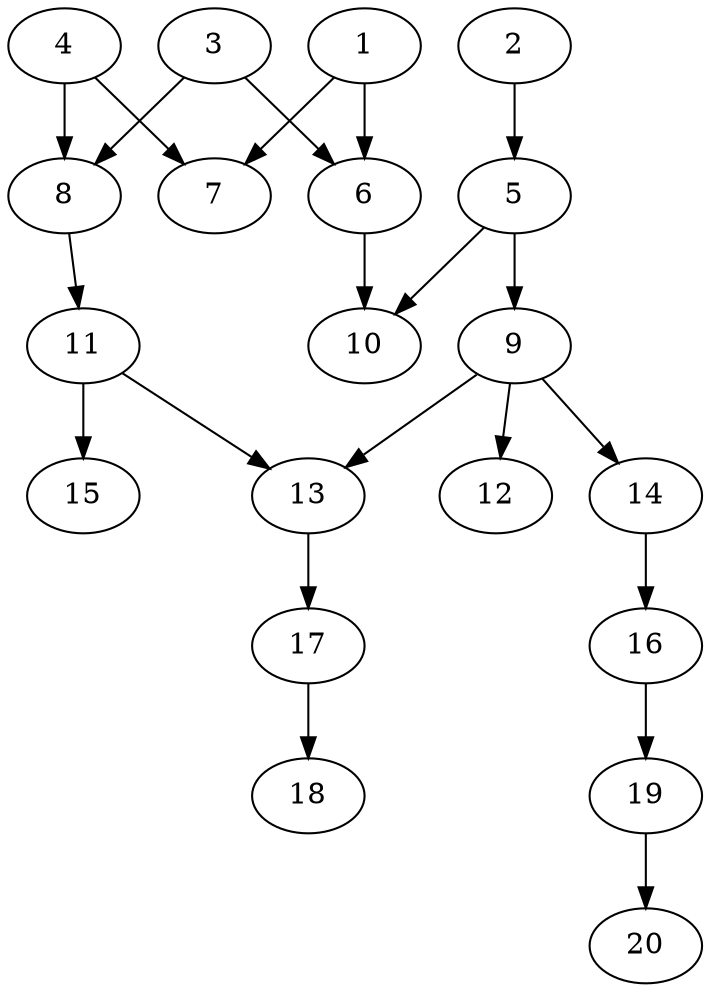 // DAG automatically generated by daggen at Sat Jul 27 15:37:47 2019
// ./daggen --dot -n 20 --ccr 0.4 --fat 0.5 --regular 0.5 --density 0.4 --mindata 5242880 --maxdata 52428800 
digraph G {
  1 [size="76439040", alpha="0.12", expect_size="30575616"] 
  1 -> 6 [size ="30575616"]
  1 -> 7 [size ="30575616"]
  2 [size="72808960", alpha="0.12", expect_size="29123584"] 
  2 -> 5 [size ="29123584"]
  3 [size="58393600", alpha="0.15", expect_size="23357440"] 
  3 -> 6 [size ="23357440"]
  3 -> 8 [size ="23357440"]
  4 [size="50772480", alpha="0.14", expect_size="20308992"] 
  4 -> 7 [size ="20308992"]
  4 -> 8 [size ="20308992"]
  5 [size="53493760", alpha="0.09", expect_size="21397504"] 
  5 -> 9 [size ="21397504"]
  5 -> 10 [size ="21397504"]
  6 [size="128921600", alpha="0.10", expect_size="51568640"] 
  6 -> 10 [size ="51568640"]
  7 [size="34595840", alpha="0.17", expect_size="13838336"] 
  8 [size="37501440", alpha="0.01", expect_size="15000576"] 
  8 -> 11 [size ="15000576"]
  9 [size="106600960", alpha="0.11", expect_size="42640384"] 
  9 -> 12 [size ="42640384"]
  9 -> 13 [size ="42640384"]
  9 -> 14 [size ="42640384"]
  10 [size="70051840", alpha="0.11", expect_size="28020736"] 
  11 [size="82490880", alpha="0.02", expect_size="32996352"] 
  11 -> 13 [size ="32996352"]
  11 -> 15 [size ="32996352"]
  12 [size="36119040", alpha="0.01", expect_size="14447616"] 
  13 [size="107461120", alpha="0.04", expect_size="42984448"] 
  13 -> 17 [size ="42984448"]
  14 [size="77934080", alpha="0.05", expect_size="31173632"] 
  14 -> 16 [size ="31173632"]
  15 [size="44436480", alpha="0.05", expect_size="17774592"] 
  16 [size="95147520", alpha="0.03", expect_size="38059008"] 
  16 -> 19 [size ="38059008"]
  17 [size="36605440", alpha="0.11", expect_size="14642176"] 
  17 -> 18 [size ="14642176"]
  18 [size="20531200", alpha="0.14", expect_size="8212480"] 
  19 [size="26659840", alpha="0.10", expect_size="10663936"] 
  19 -> 20 [size ="10663936"]
  20 [size="91722240", alpha="0.08", expect_size="36688896"] 
}
